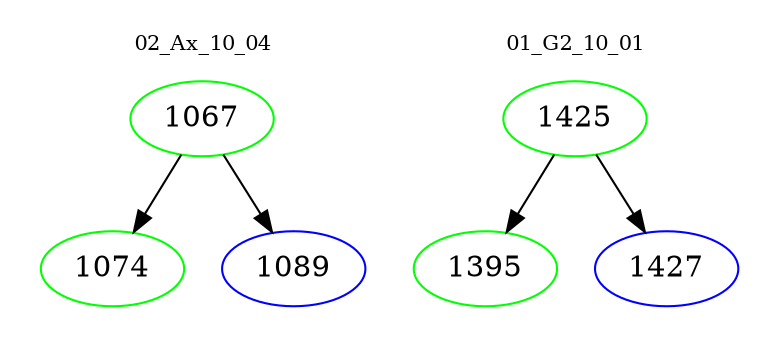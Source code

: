 digraph{
subgraph cluster_0 {
color = white
label = "02_Ax_10_04";
fontsize=10;
T0_1067 [label="1067", color="green"]
T0_1067 -> T0_1074 [color="black"]
T0_1074 [label="1074", color="green"]
T0_1067 -> T0_1089 [color="black"]
T0_1089 [label="1089", color="blue"]
}
subgraph cluster_1 {
color = white
label = "01_G2_10_01";
fontsize=10;
T1_1425 [label="1425", color="green"]
T1_1425 -> T1_1395 [color="black"]
T1_1395 [label="1395", color="green"]
T1_1425 -> T1_1427 [color="black"]
T1_1427 [label="1427", color="blue"]
}
}
